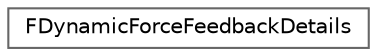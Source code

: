 digraph "Graphical Class Hierarchy"
{
 // INTERACTIVE_SVG=YES
 // LATEX_PDF_SIZE
  bgcolor="transparent";
  edge [fontname=Helvetica,fontsize=10,labelfontname=Helvetica,labelfontsize=10];
  node [fontname=Helvetica,fontsize=10,shape=box,height=0.2,width=0.4];
  rankdir="LR";
  Node0 [id="Node000000",label="FDynamicForceFeedbackDetails",height=0.2,width=0.4,color="grey40", fillcolor="white", style="filled",URL="$d5/db7/structFDynamicForceFeedbackDetails.html",tooltip=" "];
}
